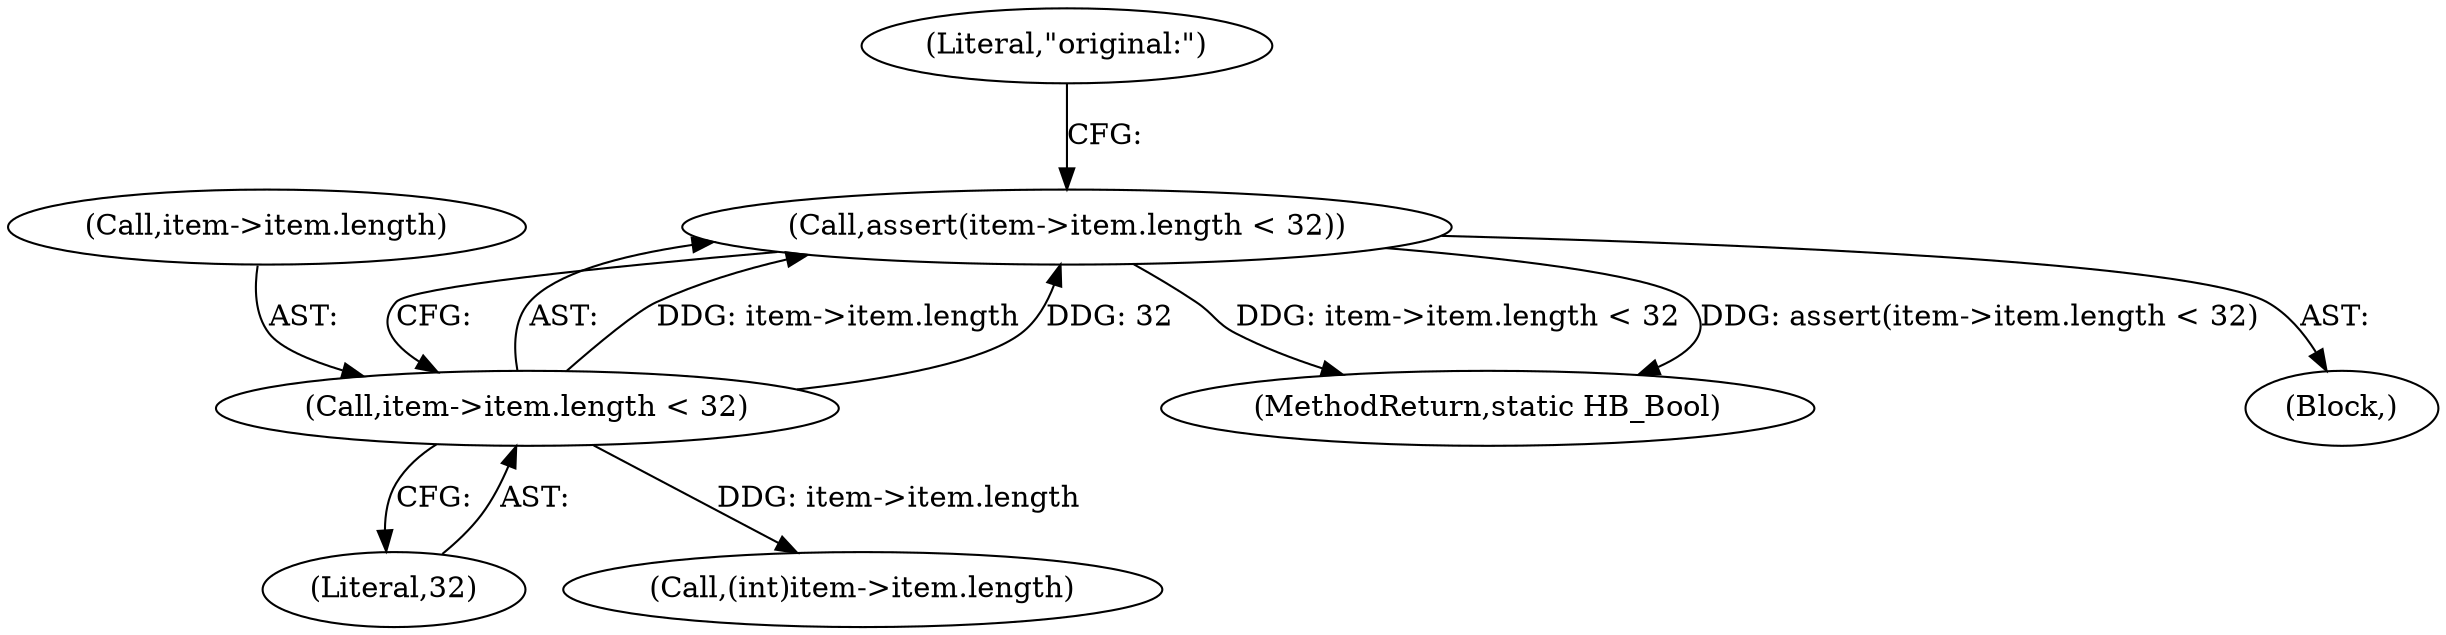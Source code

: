 digraph "0_Chrome_2953a669ec0a32a25c6250d34bf895ec0eb63d27@API" {
"1000176" [label="(Call,assert(item->item.length < 32))"];
"1000177" [label="(Call,item->item.length < 32)"];
"1000185" [label="(Literal,\"original:\")"];
"1000183" [label="(Literal,32)"];
"1000178" [label="(Call,item->item.length)"];
"1000793" [label="(MethodReturn,static HB_Bool)"];
"1000176" [label="(Call,assert(item->item.length < 32))"];
"1000177" [label="(Call,item->item.length < 32)"];
"1000113" [label="(Block,)"];
"1000192" [label="(Call,(int)item->item.length)"];
"1000176" -> "1000113"  [label="AST: "];
"1000176" -> "1000177"  [label="CFG: "];
"1000177" -> "1000176"  [label="AST: "];
"1000185" -> "1000176"  [label="CFG: "];
"1000176" -> "1000793"  [label="DDG: assert(item->item.length < 32)"];
"1000176" -> "1000793"  [label="DDG: item->item.length < 32"];
"1000177" -> "1000176"  [label="DDG: item->item.length"];
"1000177" -> "1000176"  [label="DDG: 32"];
"1000177" -> "1000183"  [label="CFG: "];
"1000178" -> "1000177"  [label="AST: "];
"1000183" -> "1000177"  [label="AST: "];
"1000177" -> "1000192"  [label="DDG: item->item.length"];
}
